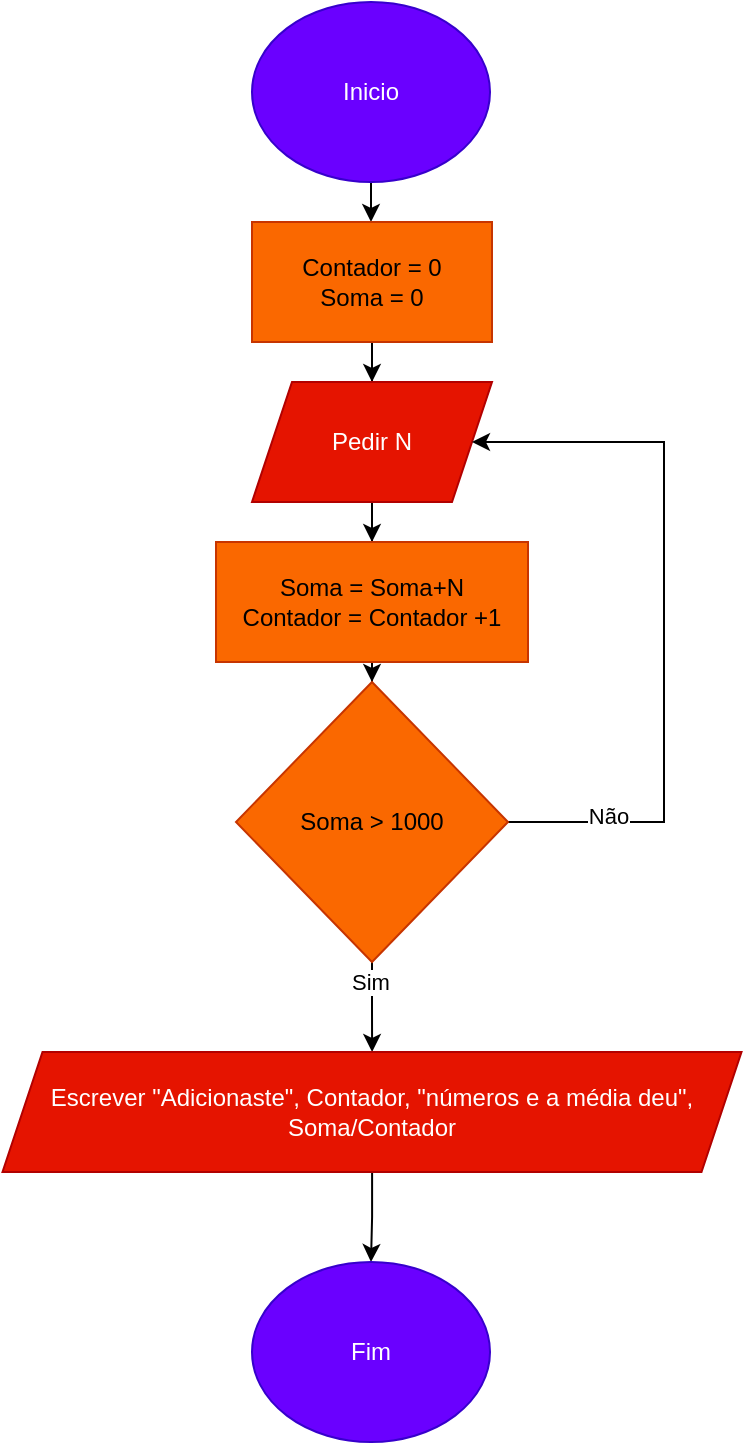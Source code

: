 <mxfile version="28.2.4">
  <diagram name="Página-1" id="4iUnGPk8eX9eYoRPvFoH">
    <mxGraphModel dx="1426" dy="777" grid="1" gridSize="10" guides="1" tooltips="1" connect="1" arrows="1" fold="1" page="1" pageScale="1" pageWidth="827" pageHeight="1169" math="0" shadow="0">
      <root>
        <mxCell id="0" />
        <mxCell id="1" parent="0" />
        <mxCell id="dbXYkPXYevpdWX7WdQCM-38" value="" style="edgeStyle=orthogonalEdgeStyle;rounded=0;orthogonalLoop=1;jettySize=auto;html=1;" edge="1" parent="1" source="iD5cl9piEalMS1e9P42m-1" target="dbXYkPXYevpdWX7WdQCM-37">
          <mxGeometry relative="1" as="geometry" />
        </mxCell>
        <mxCell id="iD5cl9piEalMS1e9P42m-1" value="Inicio" style="ellipse;whiteSpace=wrap;html=1;fillColor=#6a00ff;strokeColor=#3700CC;fontColor=#ffffff;" parent="1" vertex="1">
          <mxGeometry x="354" y="60" width="119" height="90" as="geometry" />
        </mxCell>
        <mxCell id="dbXYkPXYevpdWX7WdQCM-40" value="" style="edgeStyle=orthogonalEdgeStyle;rounded=0;orthogonalLoop=1;jettySize=auto;html=1;" edge="1" parent="1" source="dbXYkPXYevpdWX7WdQCM-37" target="dbXYkPXYevpdWX7WdQCM-39">
          <mxGeometry relative="1" as="geometry" />
        </mxCell>
        <mxCell id="dbXYkPXYevpdWX7WdQCM-37" value="Contador = 0&lt;br&gt;Soma = 0" style="whiteSpace=wrap;html=1;fillColor=#fa6800;strokeColor=#C73500;fontColor=#000000;" vertex="1" parent="1">
          <mxGeometry x="354" y="170" width="120" height="60" as="geometry" />
        </mxCell>
        <mxCell id="dbXYkPXYevpdWX7WdQCM-42" value="" style="edgeStyle=orthogonalEdgeStyle;rounded=0;orthogonalLoop=1;jettySize=auto;html=1;" edge="1" parent="1" source="dbXYkPXYevpdWX7WdQCM-39" target="dbXYkPXYevpdWX7WdQCM-41">
          <mxGeometry relative="1" as="geometry" />
        </mxCell>
        <mxCell id="dbXYkPXYevpdWX7WdQCM-39" value="Pedir N" style="shape=parallelogram;perimeter=parallelogramPerimeter;whiteSpace=wrap;html=1;fixedSize=1;fillColor=#e51400;strokeColor=#B20000;fontColor=#ffffff;" vertex="1" parent="1">
          <mxGeometry x="354" y="250" width="120" height="60" as="geometry" />
        </mxCell>
        <mxCell id="dbXYkPXYevpdWX7WdQCM-45" value="" style="edgeStyle=orthogonalEdgeStyle;rounded=0;orthogonalLoop=1;jettySize=auto;html=1;" edge="1" parent="1" source="dbXYkPXYevpdWX7WdQCM-41" target="dbXYkPXYevpdWX7WdQCM-44">
          <mxGeometry relative="1" as="geometry" />
        </mxCell>
        <mxCell id="dbXYkPXYevpdWX7WdQCM-41" value="Soma = Soma+N&lt;br&gt;Contador = Contador +1" style="whiteSpace=wrap;html=1;fillColor=#fa6800;strokeColor=#C73500;fontColor=#000000;" vertex="1" parent="1">
          <mxGeometry x="336" y="330" width="156" height="60" as="geometry" />
        </mxCell>
        <mxCell id="dbXYkPXYevpdWX7WdQCM-46" style="edgeStyle=orthogonalEdgeStyle;rounded=0;orthogonalLoop=1;jettySize=auto;html=1;exitX=1;exitY=0.5;exitDx=0;exitDy=0;entryX=1;entryY=0.5;entryDx=0;entryDy=0;" edge="1" parent="1" source="dbXYkPXYevpdWX7WdQCM-44" target="dbXYkPXYevpdWX7WdQCM-39">
          <mxGeometry relative="1" as="geometry">
            <Array as="points">
              <mxPoint x="560" y="470" />
              <mxPoint x="560" y="280" />
            </Array>
          </mxGeometry>
        </mxCell>
        <mxCell id="dbXYkPXYevpdWX7WdQCM-47" value="Não" style="edgeLabel;html=1;align=center;verticalAlign=middle;resizable=0;points=[];" vertex="1" connectable="0" parent="dbXYkPXYevpdWX7WdQCM-46">
          <mxGeometry x="-0.725" y="3" relative="1" as="geometry">
            <mxPoint as="offset" />
          </mxGeometry>
        </mxCell>
        <mxCell id="dbXYkPXYevpdWX7WdQCM-49" value="" style="edgeStyle=orthogonalEdgeStyle;rounded=0;orthogonalLoop=1;jettySize=auto;html=1;" edge="1" parent="1" source="dbXYkPXYevpdWX7WdQCM-44" target="dbXYkPXYevpdWX7WdQCM-48">
          <mxGeometry relative="1" as="geometry" />
        </mxCell>
        <mxCell id="dbXYkPXYevpdWX7WdQCM-50" value="Sim" style="edgeLabel;html=1;align=center;verticalAlign=middle;resizable=0;points=[];" vertex="1" connectable="0" parent="dbXYkPXYevpdWX7WdQCM-49">
          <mxGeometry x="-0.565" y="-1" relative="1" as="geometry">
            <mxPoint as="offset" />
          </mxGeometry>
        </mxCell>
        <mxCell id="dbXYkPXYevpdWX7WdQCM-44" value="Soma &amp;gt; 1000" style="rhombus;whiteSpace=wrap;html=1;fillColor=#fa6800;strokeColor=#C73500;fontColor=#000000;" vertex="1" parent="1">
          <mxGeometry x="346" y="400" width="136" height="140" as="geometry" />
        </mxCell>
        <mxCell id="dbXYkPXYevpdWX7WdQCM-52" value="" style="edgeStyle=orthogonalEdgeStyle;rounded=0;orthogonalLoop=1;jettySize=auto;html=1;" edge="1" parent="1" source="dbXYkPXYevpdWX7WdQCM-48" target="dbXYkPXYevpdWX7WdQCM-51">
          <mxGeometry relative="1" as="geometry" />
        </mxCell>
        <mxCell id="dbXYkPXYevpdWX7WdQCM-48" value="Escrever &quot;Adicionaste&quot;, Contador, &quot;números e a média deu&quot;, Soma/Contador" style="shape=parallelogram;perimeter=parallelogramPerimeter;whiteSpace=wrap;html=1;fixedSize=1;fillColor=#e51400;strokeColor=#B20000;fontColor=#ffffff;" vertex="1" parent="1">
          <mxGeometry x="229.25" y="585" width="369.5" height="60" as="geometry" />
        </mxCell>
        <mxCell id="dbXYkPXYevpdWX7WdQCM-51" value="Fim" style="ellipse;whiteSpace=wrap;html=1;fillColor=#6a00ff;strokeColor=#3700CC;fontColor=#ffffff;" vertex="1" parent="1">
          <mxGeometry x="354" y="690" width="119" height="90" as="geometry" />
        </mxCell>
      </root>
    </mxGraphModel>
  </diagram>
</mxfile>
